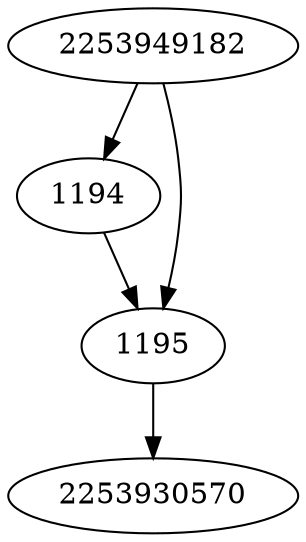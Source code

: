 strict digraph  {
1194;
1195;
2253930570;
2253949182;
1194 -> 1195;
1195 -> 2253930570;
2253949182 -> 1194;
2253949182 -> 1195;
}
